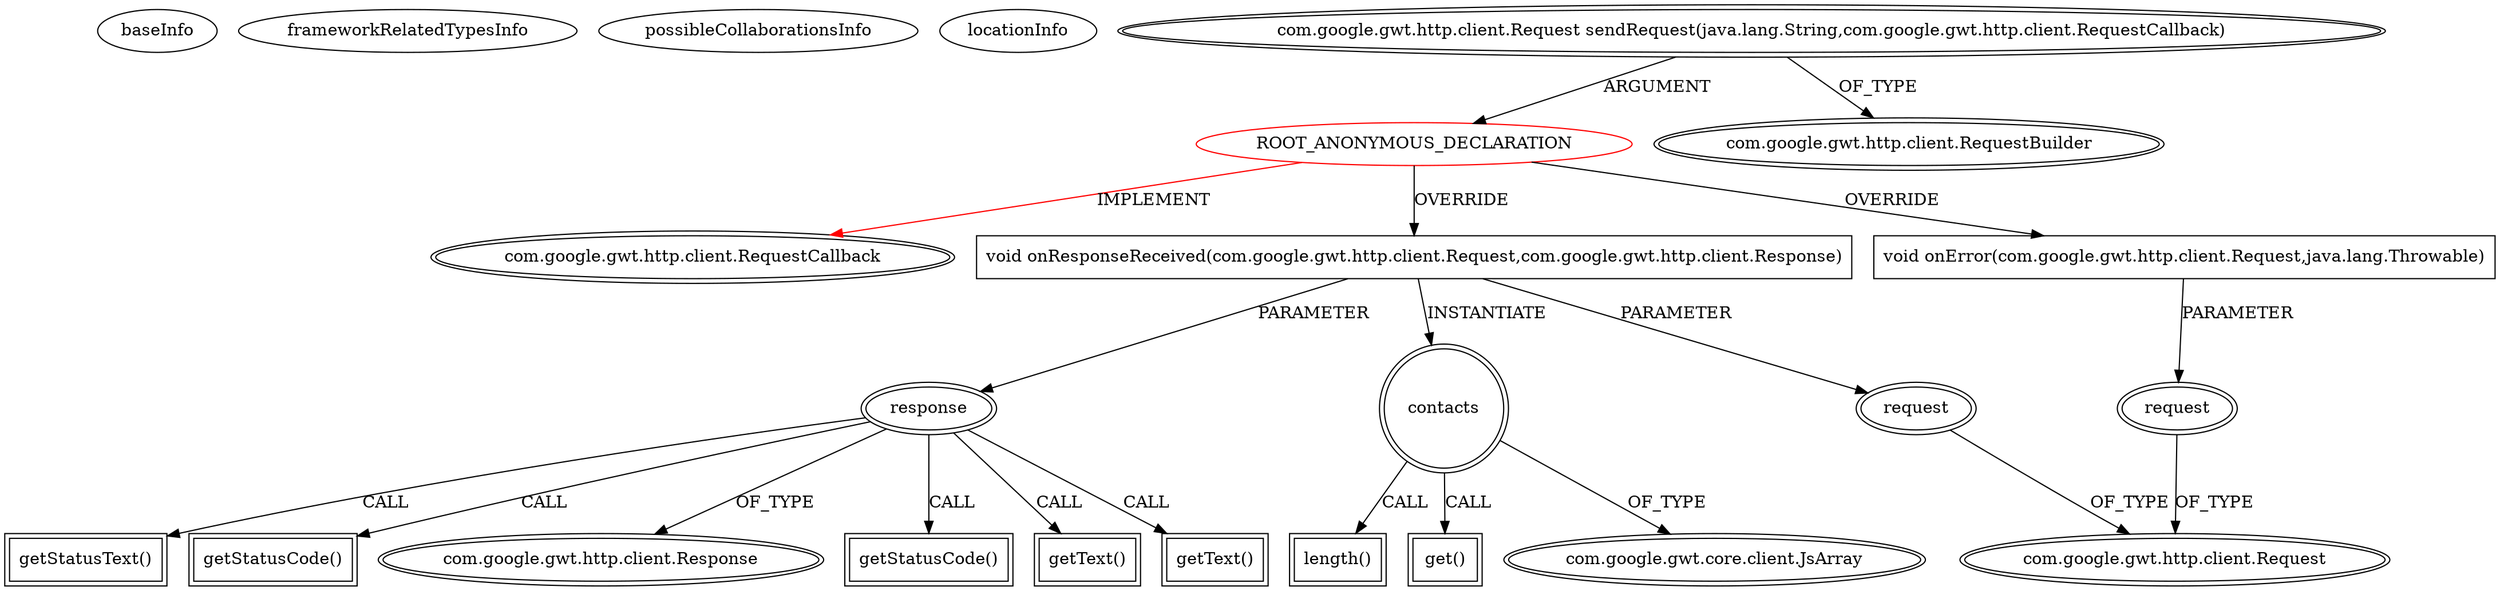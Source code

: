 digraph {
baseInfo[graphId=1004,category="extension_graph",isAnonymous=true,possibleRelation=false]
frameworkRelatedTypesInfo[0="com.google.gwt.http.client.RequestCallback"]
possibleCollaborationsInfo[]
locationInfo[projectName="burrsutter-gwt-hellodata",filePath="/burrsutter-gwt-hellodata/gwt-hellodata-master/src/main/java/org/jboss/as/quickstarts/gwthelloworld/client/local/HelloWorldClient.java",contextSignature="void onButtonClickGetContacts(com.google.gwt.event.dom.client.ClickEvent)",graphId="1004"]
0[label="ROOT_ANONYMOUS_DECLARATION",vertexType="ROOT_ANONYMOUS_DECLARATION",isFrameworkType=false,color=red]
1[label="com.google.gwt.http.client.RequestCallback",vertexType="FRAMEWORK_INTERFACE_TYPE",isFrameworkType=true,peripheries=2]
2[label="com.google.gwt.http.client.Request sendRequest(java.lang.String,com.google.gwt.http.client.RequestCallback)",vertexType="OUTSIDE_CALL",isFrameworkType=true,peripheries=2]
3[label="com.google.gwt.http.client.RequestBuilder",vertexType="FRAMEWORK_CLASS_TYPE",isFrameworkType=true,peripheries=2]
4[label="void onResponseReceived(com.google.gwt.http.client.Request,com.google.gwt.http.client.Response)",vertexType="OVERRIDING_METHOD_DECLARATION",isFrameworkType=false,shape=box]
5[label="request",vertexType="PARAMETER_DECLARATION",isFrameworkType=true,peripheries=2]
6[label="com.google.gwt.http.client.Request",vertexType="FRAMEWORK_CLASS_TYPE",isFrameworkType=true,peripheries=2]
7[label="response",vertexType="PARAMETER_DECLARATION",isFrameworkType=true,peripheries=2]
8[label="com.google.gwt.http.client.Response",vertexType="FRAMEWORK_CLASS_TYPE",isFrameworkType=true,peripheries=2]
10[label="getStatusCode()",vertexType="INSIDE_CALL",isFrameworkType=true,peripheries=2,shape=box]
12[label="getText()",vertexType="INSIDE_CALL",isFrameworkType=true,peripheries=2,shape=box]
14[label="getText()",vertexType="INSIDE_CALL",isFrameworkType=true,peripheries=2,shape=box]
15[label="contacts",vertexType="VARIABLE_EXPRESION",isFrameworkType=true,peripheries=2,shape=circle]
17[label="com.google.gwt.core.client.JsArray",vertexType="FRAMEWORK_CLASS_TYPE",isFrameworkType=true,peripheries=2]
16[label="length()",vertexType="INSIDE_CALL",isFrameworkType=true,peripheries=2,shape=box]
19[label="get()",vertexType="INSIDE_CALL",isFrameworkType=true,peripheries=2,shape=box]
21[label="getStatusText()",vertexType="INSIDE_CALL",isFrameworkType=true,peripheries=2,shape=box]
23[label="getStatusCode()",vertexType="INSIDE_CALL",isFrameworkType=true,peripheries=2,shape=box]
24[label="void onError(com.google.gwt.http.client.Request,java.lang.Throwable)",vertexType="OVERRIDING_METHOD_DECLARATION",isFrameworkType=false,shape=box]
25[label="request",vertexType="PARAMETER_DECLARATION",isFrameworkType=true,peripheries=2]
0->1[label="IMPLEMENT",color=red]
2->0[label="ARGUMENT"]
2->3[label="OF_TYPE"]
0->4[label="OVERRIDE"]
5->6[label="OF_TYPE"]
4->5[label="PARAMETER"]
7->8[label="OF_TYPE"]
4->7[label="PARAMETER"]
7->10[label="CALL"]
7->12[label="CALL"]
7->14[label="CALL"]
4->15[label="INSTANTIATE"]
15->17[label="OF_TYPE"]
15->16[label="CALL"]
15->19[label="CALL"]
7->21[label="CALL"]
7->23[label="CALL"]
0->24[label="OVERRIDE"]
25->6[label="OF_TYPE"]
24->25[label="PARAMETER"]
}
